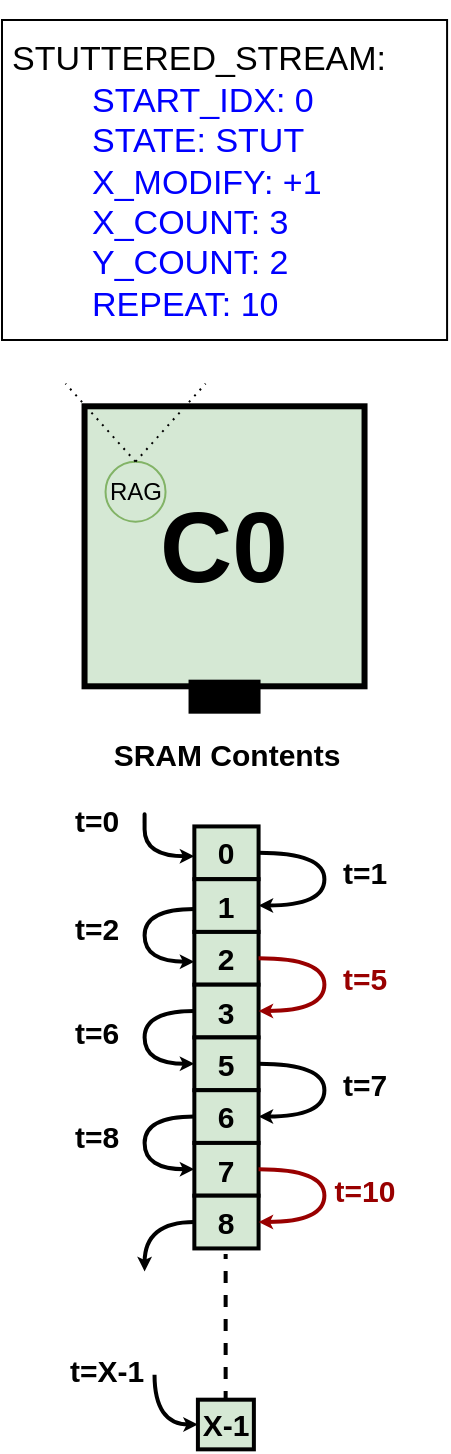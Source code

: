 <mxfile>
    <diagram id="L6u5ZsnRD2cr0GQQfAAO" name="Page-1">
        <mxGraphModel dx="-3943" dy="1216" grid="1" gridSize="10" guides="1" tooltips="1" connect="1" arrows="1" fold="1" page="1" pageScale="1" pageWidth="1100" pageHeight="850" math="0" shadow="0">
            <root>
                <mxCell id="0"/>
                <mxCell id="1" parent="0"/>
                <mxCell id="mbZG72ivIFh6wl5bEpDP-8" value="C0" style="whiteSpace=wrap;html=1;aspect=fixed;fillColor=#d5e8d4;strokeColor=#000000;strokeWidth=3;fontSize=50;fontStyle=1" parent="1" vertex="1">
                    <mxGeometry x="4841.27" y="-573.85" width="140" height="140" as="geometry"/>
                </mxCell>
                <mxCell id="mbZG72ivIFh6wl5bEpDP-9" value="" style="rounded=0;whiteSpace=wrap;html=1;fontSize=50;fontColor=#000000;strokeColor=#000000;strokeWidth=6;fillColor=#000000;" parent="1" vertex="1">
                    <mxGeometry x="4896.27" y="-434.16" width="30" height="11" as="geometry"/>
                </mxCell>
                <mxCell id="mbZG72ivIFh6wl5bEpDP-11" value="RAG" style="ellipse;whiteSpace=wrap;html=1;aspect=fixed;sketch=0;fillColor=#d5e8d4;strokeColor=#82b366;" parent="1" vertex="1">
                    <mxGeometry x="4851.77" y="-546.16" width="30" height="30" as="geometry"/>
                </mxCell>
                <mxCell id="mbZG72ivIFh6wl5bEpDP-12" value="" style="endArrow=none;dashed=1;html=1;dashPattern=1 3;strokeWidth=1;exitX=0.5;exitY=0;exitDx=0;exitDy=0;jumpSize=0;" parent="1" source="mbZG72ivIFh6wl5bEpDP-11" edge="1">
                    <mxGeometry width="50" height="50" relative="1" as="geometry">
                        <mxPoint x="4951.77" y="-495.16" as="sourcePoint"/>
                        <mxPoint x="4831.77" y="-585.16" as="targetPoint"/>
                    </mxGeometry>
                </mxCell>
                <mxCell id="mbZG72ivIFh6wl5bEpDP-13" value="" style="endArrow=none;dashed=1;html=1;dashPattern=1 3;strokeWidth=1;exitX=0.5;exitY=0;exitDx=0;exitDy=0;jumpSize=0;" parent="1" source="mbZG72ivIFh6wl5bEpDP-11" edge="1">
                    <mxGeometry width="50" height="50" relative="1" as="geometry">
                        <mxPoint x="4876.77" y="-536.16" as="sourcePoint"/>
                        <mxPoint x="4901.77" y="-585.16" as="targetPoint"/>
                    </mxGeometry>
                </mxCell>
                <mxCell id="mbZG72ivIFh6wl5bEpDP-14" value="&lt;br&gt;STUTTERED_STREAM:&lt;br style=&quot;font-size: 17px&quot;&gt;&#9;&lt;blockquote style=&quot;margin: 0px 0px 0px 40px ; border: none ; padding: 0px ; font-size: 17px&quot;&gt;&lt;font color=&quot;#0000ff&quot; style=&quot;font-size: 17px&quot;&gt;START_IDX: 0&lt;br style=&quot;font-size: 17px&quot;&gt;STATE: STUT&lt;br style=&quot;font-size: 17px&quot;&gt;X_MODIFY: +1&lt;br style=&quot;font-size: 17px&quot;&gt;X_COUNT: 3&lt;/font&gt;&lt;/blockquote&gt;&lt;blockquote style=&quot;margin: 0px 0px 0px 40px ; border: none ; padding: 0px ; font-size: 17px&quot;&gt;&lt;span style=&quot;color: rgb(0 , 0 , 255)&quot;&gt;Y_COUNT: 2&lt;/span&gt;&lt;font color=&quot;#0000ff&quot; style=&quot;font-size: 17px&quot;&gt;&lt;br&gt;&lt;/font&gt;&lt;/blockquote&gt;&lt;blockquote style=&quot;margin: 0px 0px 0px 40px ; border: none ; padding: 0px ; font-size: 17px&quot;&gt;&lt;span style=&quot;color: rgb(0 , 0 , 255)&quot;&gt;REPEAT: 10&lt;/span&gt;&lt;/blockquote&gt;&lt;font color=&quot;#0000ff&quot; style=&quot;font-size: 17px&quot;&gt;&lt;span style=&quot;font-size: 17px&quot;&gt;&#9;&lt;/span&gt;&lt;br style=&quot;font-size: 17px&quot;&gt;&lt;/font&gt;&lt;span style=&quot;font-size: 17px&quot;&gt;&#9;&lt;/span&gt;" style="text;html=1;strokeColor=default;fillColor=none;spacing=5;spacingTop=-20;whiteSpace=wrap;overflow=hidden;rounded=0;sketch=0;fontSize=17;" parent="1" vertex="1">
                    <mxGeometry x="4800" y="-767.0" width="222.54" height="160" as="geometry"/>
                </mxCell>
                <mxCell id="mbZG72ivIFh6wl5bEpDP-15" value="0" style="rounded=0;whiteSpace=wrap;html=1;fontSize=15;strokeWidth=2;fontStyle=1;fillColor=#d5e8d4;strokeColor=#000000;" parent="1" vertex="1">
                    <mxGeometry x="4896.173" y="-363.786" width="32.113" height="26.376" as="geometry"/>
                </mxCell>
                <mxCell id="mbZG72ivIFh6wl5bEpDP-16" style="edgeStyle=orthogonalEdgeStyle;curved=1;orthogonalLoop=1;jettySize=auto;html=1;entryX=1;entryY=0.5;entryDx=0;entryDy=0;fontSize=12;endSize=1;strokeWidth=2;" parent="1" edge="1">
                    <mxGeometry relative="1" as="geometry">
                        <mxPoint x="4928.286" y="-350.642" as="sourcePoint"/>
                        <mxPoint x="4928.286" y="-324.248" as="targetPoint"/>
                        <Array as="points">
                            <mxPoint x="4961.202" y="-351.033"/>
                            <mxPoint x="4961.202" y="-324.657"/>
                        </Array>
                    </mxGeometry>
                </mxCell>
                <mxCell id="mbZG72ivIFh6wl5bEpDP-17" value="1" style="rounded=0;whiteSpace=wrap;html=1;fontSize=15;strokeWidth=2;fontStyle=1;fillColor=#d5e8d4;strokeColor=#000000;" parent="1" vertex="1">
                    <mxGeometry x="4896.173" y="-337.409" width="32.113" height="26.376" as="geometry"/>
                </mxCell>
                <mxCell id="mbZG72ivIFh6wl5bEpDP-18" value="2" style="rounded=0;whiteSpace=wrap;html=1;fontSize=15;strokeWidth=2;fontStyle=1;fillColor=#d5e8d4;strokeColor=#000000;" parent="1" vertex="1">
                    <mxGeometry x="4896.173" y="-311.033" width="32.113" height="26.376" as="geometry"/>
                </mxCell>
                <mxCell id="mbZG72ivIFh6wl5bEpDP-19" value="3" style="rounded=0;whiteSpace=wrap;html=1;fontSize=15;strokeWidth=2;fontStyle=1;fillColor=#d5e8d4;strokeColor=#000000;" parent="1" vertex="1">
                    <mxGeometry x="4896.173" y="-284.657" width="32.113" height="26.376" as="geometry"/>
                </mxCell>
                <mxCell id="mbZG72ivIFh6wl5bEpDP-20" value="5" style="rounded=0;whiteSpace=wrap;html=1;fontSize=15;strokeWidth=2;fontStyle=1;fillColor=#d5e8d4;strokeColor=#000000;" parent="1" vertex="1">
                    <mxGeometry x="4896.173" y="-258.281" width="32.113" height="26.376" as="geometry"/>
                </mxCell>
                <mxCell id="mbZG72ivIFh6wl5bEpDP-21" value="6" style="rounded=0;whiteSpace=wrap;html=1;fontSize=15;strokeWidth=2;fontStyle=1;fillColor=#d5e8d4;strokeColor=#000000;" parent="1" vertex="1">
                    <mxGeometry x="4896.173" y="-231.905" width="32.113" height="26.376" as="geometry"/>
                </mxCell>
                <mxCell id="mbZG72ivIFh6wl5bEpDP-22" value="7" style="rounded=0;whiteSpace=wrap;html=1;fontSize=15;strokeWidth=2;fontStyle=1;fillColor=#d5e8d4;strokeColor=#000000;" parent="1" vertex="1">
                    <mxGeometry x="4896.173" y="-205.529" width="32.113" height="26.376" as="geometry"/>
                </mxCell>
                <mxCell id="mbZG72ivIFh6wl5bEpDP-23" value="8" style="rounded=0;whiteSpace=wrap;html=1;fontSize=15;strokeWidth=2;fontStyle=1;fillColor=#d5e8d4;strokeColor=#000000;" parent="1" vertex="1">
                    <mxGeometry x="4896.173" y="-179.153" width="32.113" height="26.376" as="geometry"/>
                </mxCell>
                <mxCell id="mbZG72ivIFh6wl5bEpDP-24" style="edgeStyle=orthogonalEdgeStyle;curved=1;orthogonalLoop=1;jettySize=auto;html=1;entryX=0;entryY=0.5;entryDx=0;entryDy=0;fontSize=12;strokeWidth=2;endSize=1;" parent="1" edge="1">
                    <mxGeometry relative="1" as="geometry">
                        <mxPoint x="4871.285" y="-365.513" as="sourcePoint"/>
                        <mxPoint x="4896.173" y="-348.896" as="targetPoint"/>
                        <Array as="points">
                            <mxPoint x="4871.285" y="-375.681"/>
                            <mxPoint x="4871.285" y="-349.305"/>
                        </Array>
                    </mxGeometry>
                </mxCell>
                <mxCell id="mbZG72ivIFh6wl5bEpDP-25" style="edgeStyle=orthogonalEdgeStyle;curved=1;orthogonalLoop=1;jettySize=auto;html=1;entryX=0;entryY=0.5;entryDx=0;entryDy=0;fontSize=12;strokeWidth=2;endSize=1;" parent="1" edge="1">
                    <mxGeometry relative="1" as="geometry">
                        <mxPoint x="4896.173" y="-322.525" as="sourcePoint"/>
                        <mxPoint x="4896.173" y="-296.131" as="targetPoint"/>
                        <Array as="points">
                            <mxPoint x="4871.285" y="-322.916"/>
                            <mxPoint x="4871.285" y="-296.54"/>
                        </Array>
                    </mxGeometry>
                </mxCell>
                <mxCell id="mbZG72ivIFh6wl5bEpDP-26" style="edgeStyle=orthogonalEdgeStyle;curved=1;orthogonalLoop=1;jettySize=auto;html=1;entryX=1;entryY=0.5;entryDx=0;entryDy=0;fontSize=12;endSize=1;strokeWidth=2;fontColor=#990000;strokeColor=#990000;" parent="1" edge="1">
                    <mxGeometry relative="1" as="geometry">
                        <mxPoint x="4928.286" y="-297.877" as="sourcePoint"/>
                        <mxPoint x="4928.286" y="-271.482" as="targetPoint"/>
                        <Array as="points">
                            <mxPoint x="4961.202" y="-298.267"/>
                            <mxPoint x="4961.202" y="-271.891"/>
                        </Array>
                    </mxGeometry>
                </mxCell>
                <mxCell id="mbZG72ivIFh6wl5bEpDP-27" style="edgeStyle=orthogonalEdgeStyle;curved=1;orthogonalLoop=1;jettySize=auto;html=1;entryX=0;entryY=0.5;entryDx=0;entryDy=0;fontSize=12;strokeWidth=2;endSize=1;" parent="1" edge="1">
                    <mxGeometry relative="1" as="geometry">
                        <mxPoint x="4896.173" y="-271.5" as="sourcePoint"/>
                        <mxPoint x="4896.173" y="-245.106" as="targetPoint"/>
                        <Array as="points">
                            <mxPoint x="4871.285" y="-271.891"/>
                            <mxPoint x="4871.285" y="-245.515"/>
                        </Array>
                    </mxGeometry>
                </mxCell>
                <mxCell id="mbZG72ivIFh6wl5bEpDP-28" style="edgeStyle=orthogonalEdgeStyle;curved=1;orthogonalLoop=1;jettySize=auto;html=1;entryX=0;entryY=0.5;entryDx=0;entryDy=0;fontSize=12;strokeWidth=2;endSize=1;" parent="1" edge="1">
                    <mxGeometry relative="1" as="geometry">
                        <mxPoint x="4896.173" y="-218.735" as="sourcePoint"/>
                        <mxPoint x="4896.173" y="-192.341" as="targetPoint"/>
                        <Array as="points">
                            <mxPoint x="4871.285" y="-219.126"/>
                            <mxPoint x="4871.285" y="-192.75"/>
                        </Array>
                    </mxGeometry>
                </mxCell>
                <mxCell id="mbZG72ivIFh6wl5bEpDP-29" style="edgeStyle=orthogonalEdgeStyle;curved=1;orthogonalLoop=1;jettySize=auto;html=1;entryX=1;entryY=0.5;entryDx=0;entryDy=0;fontSize=12;endSize=1;strokeWidth=2;" parent="1" edge="1">
                    <mxGeometry relative="1" as="geometry">
                        <mxPoint x="4928.286" y="-245.138" as="sourcePoint"/>
                        <mxPoint x="4928.286" y="-218.743" as="targetPoint"/>
                        <Array as="points">
                            <mxPoint x="4961.202" y="-245.528"/>
                            <mxPoint x="4961.202" y="-219.152"/>
                        </Array>
                    </mxGeometry>
                </mxCell>
                <mxCell id="mbZG72ivIFh6wl5bEpDP-30" value="t=0" style="text;html=1;align=center;verticalAlign=middle;resizable=0;points=[];autosize=1;strokeColor=none;fillColor=none;fontSize=15;fontStyle=1" parent="1" vertex="1">
                    <mxGeometry x="4826.693" y="-377" width="40" height="20" as="geometry"/>
                </mxCell>
                <mxCell id="mbZG72ivIFh6wl5bEpDP-31" value="t=1" style="text;html=1;align=center;verticalAlign=middle;resizable=0;points=[];autosize=1;strokeColor=none;fillColor=none;fontSize=15;fontStyle=1" parent="1" vertex="1">
                    <mxGeometry x="4960.842" y="-350.624" width="40" height="20" as="geometry"/>
                </mxCell>
                <mxCell id="mbZG72ivIFh6wl5bEpDP-32" value="t=2" style="text;html=1;align=center;verticalAlign=middle;resizable=0;points=[];autosize=1;strokeColor=none;fillColor=none;fontSize=15;fontStyle=1" parent="1" vertex="1">
                    <mxGeometry x="4826.693" y="-322.52" width="40" height="20" as="geometry"/>
                </mxCell>
                <mxCell id="mbZG72ivIFh6wl5bEpDP-33" value="t=6" style="text;html=1;align=center;verticalAlign=middle;resizable=0;points=[];autosize=1;strokeColor=none;fillColor=none;fontSize=15;fontStyle=1" parent="1" vertex="1">
                    <mxGeometry x="4826.693" y="-271.496" width="40" height="20" as="geometry"/>
                </mxCell>
                <mxCell id="mbZG72ivIFh6wl5bEpDP-34" value="t=8" style="text;html=1;align=center;verticalAlign=middle;resizable=0;points=[];autosize=1;strokeColor=none;fillColor=none;fontSize=15;fontStyle=1" parent="1" vertex="1">
                    <mxGeometry x="4826.693" y="-218.743" width="40" height="20" as="geometry"/>
                </mxCell>
                <mxCell id="mbZG72ivIFh6wl5bEpDP-36" value="t=5" style="text;html=1;align=center;verticalAlign=middle;resizable=0;points=[];autosize=1;strokeColor=none;fillColor=none;fontSize=15;fontColor=#990000;fontStyle=1" parent="1" vertex="1">
                    <mxGeometry x="4960.842" y="-297.872" width="40" height="20" as="geometry"/>
                </mxCell>
                <mxCell id="mbZG72ivIFh6wl5bEpDP-37" value="t=7" style="text;html=1;align=center;verticalAlign=middle;resizable=0;points=[];autosize=1;strokeColor=none;fillColor=none;fontSize=15;fontStyle=1" parent="1" vertex="1">
                    <mxGeometry x="4960.842" y="-245.119" width="40" height="20" as="geometry"/>
                </mxCell>
                <mxCell id="mbZG72ivIFh6wl5bEpDP-38" style="edgeStyle=orthogonalEdgeStyle;curved=1;orthogonalLoop=1;jettySize=auto;html=1;entryX=1;entryY=0.5;entryDx=0;entryDy=0;fontSize=12;endSize=1;strokeWidth=2;fontColor=#990000;strokeColor=#990000;" parent="1" edge="1">
                    <mxGeometry relative="1" as="geometry">
                        <mxPoint x="4928.286" y="-192.372" as="sourcePoint"/>
                        <mxPoint x="4928.286" y="-165.978" as="targetPoint"/>
                        <Array as="points">
                            <mxPoint x="4961.202" y="-192.763"/>
                            <mxPoint x="4961.202" y="-166.387"/>
                        </Array>
                    </mxGeometry>
                </mxCell>
                <mxCell id="mbZG72ivIFh6wl5bEpDP-39" value="t=10" style="text;html=1;align=center;verticalAlign=middle;resizable=0;points=[];autosize=1;strokeColor=none;fillColor=none;fontSize=15;fontColor=#990000;fontStyle=1" parent="1" vertex="1">
                    <mxGeometry x="4955.844" y="-192.367" width="50" height="20" as="geometry"/>
                </mxCell>
                <mxCell id="mbZG72ivIFh6wl5bEpDP-40" style="edgeStyle=orthogonalEdgeStyle;curved=1;orthogonalLoop=1;jettySize=auto;html=1;fontSize=12;strokeWidth=2;endSize=1;" parent="1" edge="1">
                    <mxGeometry relative="1" as="geometry">
                        <mxPoint x="4896.173" y="-165.983" as="sourcePoint"/>
                        <mxPoint x="4871.285" y="-141.316" as="targetPoint"/>
                        <Array as="points">
                            <mxPoint x="4871.285" y="-166.374"/>
                        </Array>
                    </mxGeometry>
                </mxCell>
                <mxCell id="2" value="SRAM Contents" style="text;html=1;align=center;verticalAlign=middle;resizable=0;points=[];autosize=1;strokeColor=none;fillColor=none;fontSize=15;fontStyle=1" parent="1" vertex="1">
                    <mxGeometry x="4847.227" y="-410" width="130" height="20" as="geometry"/>
                </mxCell>
                <mxCell id="3" value="" style="endArrow=none;dashed=1;html=1;fontSize=15;endSize=1;strokeWidth=2;curved=1;" edge="1" parent="1">
                    <mxGeometry width="50" height="50" relative="1" as="geometry">
                        <mxPoint x="4911.822" y="-75.529" as="sourcePoint"/>
                        <mxPoint x="4911.822" y="-150.004" as="targetPoint"/>
                    </mxGeometry>
                </mxCell>
                <mxCell id="4" value="X-1" style="rounded=0;whiteSpace=wrap;html=1;fontSize=15;strokeWidth=2;fontStyle=1;fillColor=#d5e8d4;strokeColor=#000000;" vertex="1" parent="1">
                    <mxGeometry x="4897.955" y="-77.155" width="27.987" height="24.825" as="geometry"/>
                </mxCell>
                <mxCell id="5" style="edgeStyle=orthogonalEdgeStyle;curved=1;orthogonalLoop=1;jettySize=auto;html=1;fontSize=12;strokeWidth=2;endSize=1;entryX=0;entryY=0.5;entryDx=0;entryDy=0;" edge="1" parent="1" target="4">
                    <mxGeometry relative="1" as="geometry">
                        <mxPoint x="4876.265" y="-89.567" as="sourcePoint"/>
                        <mxPoint x="1043.832" y="467.67" as="targetPoint"/>
                        <Array as="points">
                            <mxPoint x="4876.265" y="-64.742"/>
                        </Array>
                    </mxGeometry>
                </mxCell>
                <mxCell id="6" value="t=X-1" style="text;html=1;align=center;verticalAlign=middle;resizable=0;points=[];autosize=1;strokeColor=none;fillColor=none;fontSize=15;fontStyle=1" vertex="1" parent="1">
                    <mxGeometry x="4826.69" y="-101.98" width="50" height="20" as="geometry"/>
                </mxCell>
            </root>
        </mxGraphModel>
    </diagram>
</mxfile>
